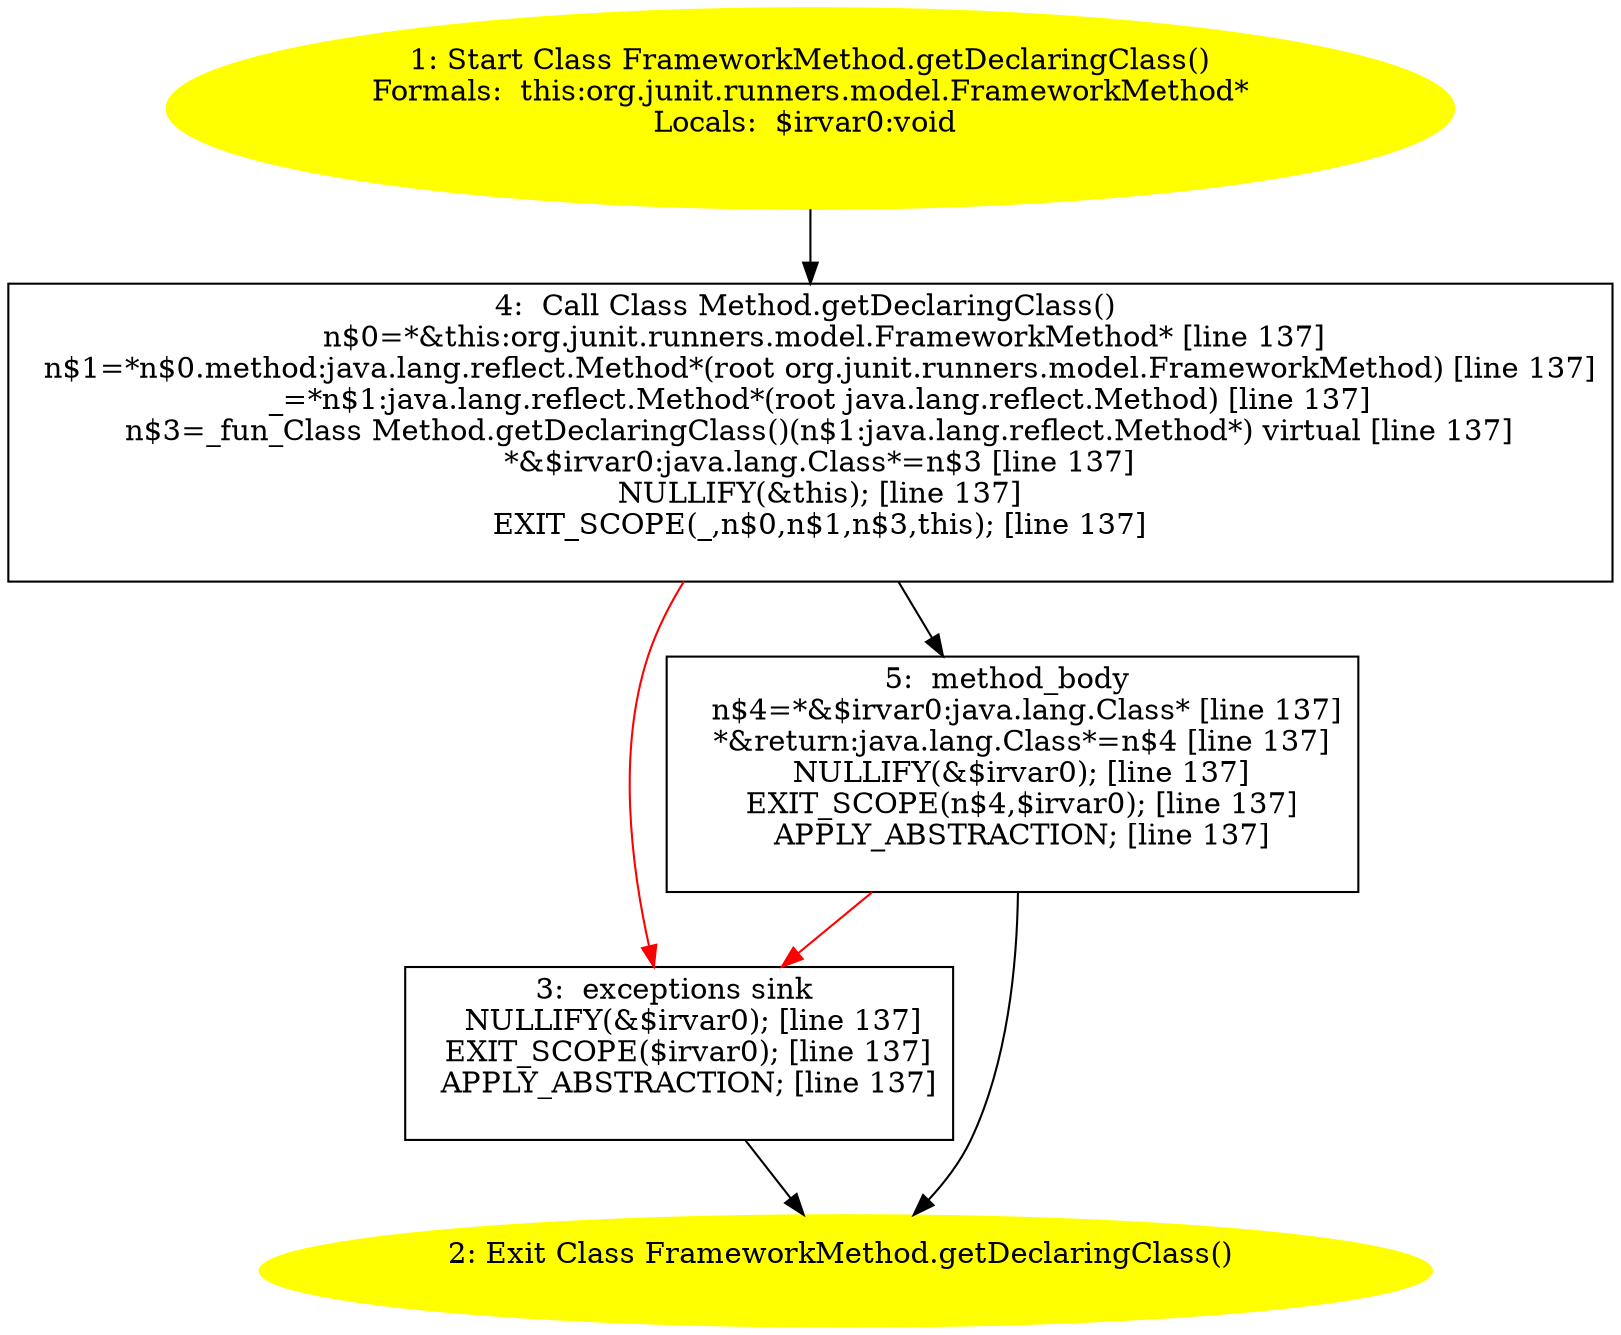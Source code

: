 /* @generated */
digraph cfg {
"org.junit.runners.model.FrameworkMethod.getDeclaringClass():java.lang.Class.57c7740143d05c2303cfc6a2244eb78f_1" [label="1: Start Class FrameworkMethod.getDeclaringClass()\nFormals:  this:org.junit.runners.model.FrameworkMethod*\nLocals:  $irvar0:void \n  " color=yellow style=filled]
	

	 "org.junit.runners.model.FrameworkMethod.getDeclaringClass():java.lang.Class.57c7740143d05c2303cfc6a2244eb78f_1" -> "org.junit.runners.model.FrameworkMethod.getDeclaringClass():java.lang.Class.57c7740143d05c2303cfc6a2244eb78f_4" ;
"org.junit.runners.model.FrameworkMethod.getDeclaringClass():java.lang.Class.57c7740143d05c2303cfc6a2244eb78f_2" [label="2: Exit Class FrameworkMethod.getDeclaringClass() \n  " color=yellow style=filled]
	

"org.junit.runners.model.FrameworkMethod.getDeclaringClass():java.lang.Class.57c7740143d05c2303cfc6a2244eb78f_3" [label="3:  exceptions sink \n   NULLIFY(&$irvar0); [line 137]\n  EXIT_SCOPE($irvar0); [line 137]\n  APPLY_ABSTRACTION; [line 137]\n " shape="box"]
	

	 "org.junit.runners.model.FrameworkMethod.getDeclaringClass():java.lang.Class.57c7740143d05c2303cfc6a2244eb78f_3" -> "org.junit.runners.model.FrameworkMethod.getDeclaringClass():java.lang.Class.57c7740143d05c2303cfc6a2244eb78f_2" ;
"org.junit.runners.model.FrameworkMethod.getDeclaringClass():java.lang.Class.57c7740143d05c2303cfc6a2244eb78f_4" [label="4:  Call Class Method.getDeclaringClass() \n   n$0=*&this:org.junit.runners.model.FrameworkMethod* [line 137]\n  n$1=*n$0.method:java.lang.reflect.Method*(root org.junit.runners.model.FrameworkMethod) [line 137]\n  _=*n$1:java.lang.reflect.Method*(root java.lang.reflect.Method) [line 137]\n  n$3=_fun_Class Method.getDeclaringClass()(n$1:java.lang.reflect.Method*) virtual [line 137]\n  *&$irvar0:java.lang.Class*=n$3 [line 137]\n  NULLIFY(&this); [line 137]\n  EXIT_SCOPE(_,n$0,n$1,n$3,this); [line 137]\n " shape="box"]
	

	 "org.junit.runners.model.FrameworkMethod.getDeclaringClass():java.lang.Class.57c7740143d05c2303cfc6a2244eb78f_4" -> "org.junit.runners.model.FrameworkMethod.getDeclaringClass():java.lang.Class.57c7740143d05c2303cfc6a2244eb78f_5" ;
	 "org.junit.runners.model.FrameworkMethod.getDeclaringClass():java.lang.Class.57c7740143d05c2303cfc6a2244eb78f_4" -> "org.junit.runners.model.FrameworkMethod.getDeclaringClass():java.lang.Class.57c7740143d05c2303cfc6a2244eb78f_3" [color="red" ];
"org.junit.runners.model.FrameworkMethod.getDeclaringClass():java.lang.Class.57c7740143d05c2303cfc6a2244eb78f_5" [label="5:  method_body \n   n$4=*&$irvar0:java.lang.Class* [line 137]\n  *&return:java.lang.Class*=n$4 [line 137]\n  NULLIFY(&$irvar0); [line 137]\n  EXIT_SCOPE(n$4,$irvar0); [line 137]\n  APPLY_ABSTRACTION; [line 137]\n " shape="box"]
	

	 "org.junit.runners.model.FrameworkMethod.getDeclaringClass():java.lang.Class.57c7740143d05c2303cfc6a2244eb78f_5" -> "org.junit.runners.model.FrameworkMethod.getDeclaringClass():java.lang.Class.57c7740143d05c2303cfc6a2244eb78f_2" ;
	 "org.junit.runners.model.FrameworkMethod.getDeclaringClass():java.lang.Class.57c7740143d05c2303cfc6a2244eb78f_5" -> "org.junit.runners.model.FrameworkMethod.getDeclaringClass():java.lang.Class.57c7740143d05c2303cfc6a2244eb78f_3" [color="red" ];
}
